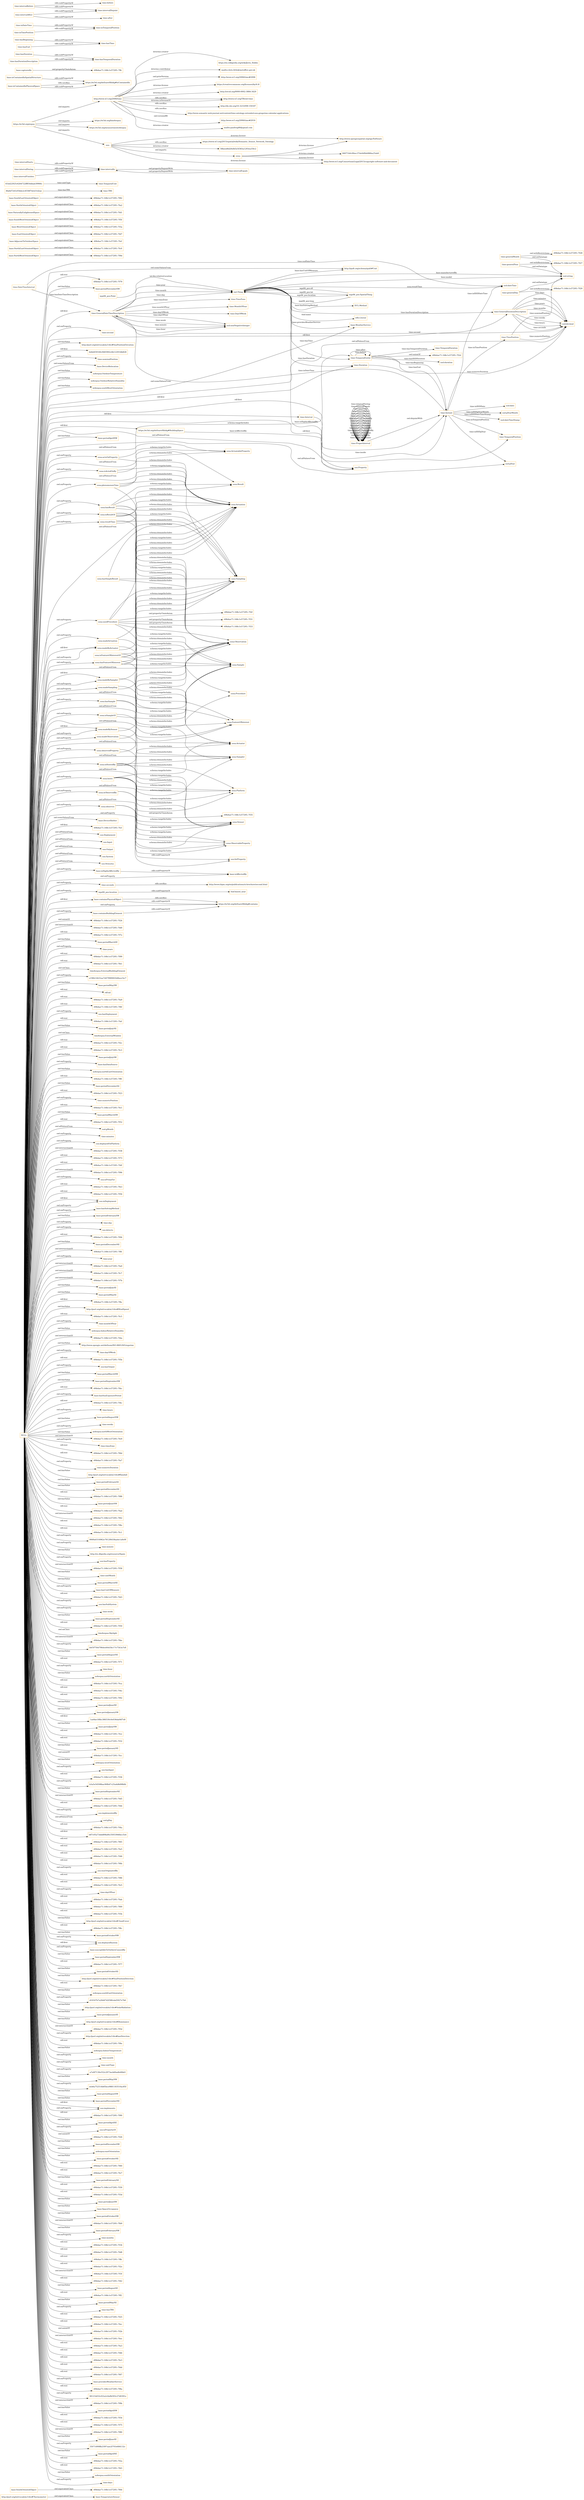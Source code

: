 digraph ar2dtool_diagram { 
rankdir=LR;
size="1501"
node [shape = rectangle, color="orange"]; "base:TemperatureSensor" "-69b4ae71:168c1e57295:-7f64" "base:DeviceRelocation" "m4eepsa:OutdoorTemperature" "base:NorthWestOrientedObject" "base:SouthOrientedObject" "base:NorthEastOrientedObject" "m4eepsa:OutdoorRelativeHumidity" "base:WeatherService" "base:AdjacentToOutdoorSpace" "base:EastOrientedObject" "-69b4ae71:168c1e57295:-7fc0" "-69b4ae71:168c1e57295:-7fd7" "-69b4ae71:168c1e57295:-7f3a" "base:WestOrientedObject" "-69b4ae71:168c1e57295:-7f5f" "-69b4ae71:168c1e57295:-7fd1" "wgs84_pos:SpatialThing" "-69b4ae71:168c1e57295:-7f9d" "DUL:Method" "base:NorthOrientedObject" "base:DeviceShelter" "-69b4ae71:168c1e57295:-7fcf" "base:NaturallyEnlightenedSpace" "-69b4ae71:168c1e57295:-7f82" "base:SouthWestOrientedObject" "base:SouthEastOrientedObject" "wgs84_pos:Point" "-69b4ae71:168c1e57295:-7fa2" "-69b4ae71:168c1e57295:-7fef" "ssn:Deployment" "ssn:Input" "sosa:Actuation" "ssn:Output" "sosa:Observation" "ssn:Property" "ssn:System" "sosa:Sampling" "ssn:Stimulus" "time:TimeZone" "time:GeneralDateTimeDescription" "time:DateTimeInterval" "time:TRS" "time:TemporalDuration" "time:Duration" "time:GeneralDurationDescription" "time:ProperInterval" "time:TimePosition" "time:TemporalPosition" "time:Interval" "time:TemporalEntity" "time:MonthOfYear" "8fa6d7243cf54de2c4558f7dcb31d2ae" "61bd22925c6264722ff854dbab39966c" "time:TemporalUnit" "time:Instant" "time:DayOfWeek" "sosa:ObservableProperty" "sosa:FeatureOfInterest" "sosa:Platform" "sosa:ActuatableProperty" "sosa:Actuator" "sosa:Sample" "sosa:Sensor" "sosa:Procedure" "sosa:Result" "sosa:Sampler" ; /*classes style*/
	"sosa:observedProperty" -> "sosa:ObservableProperty" [ label = "schema:rangeIncludes" ];
	"sosa:observedProperty" -> "sosa:Observation" [ label = "schema:domainIncludes" ];
	"time:intervalIn" -> "time:intervalEquals" [ label = "owl:propertyDisjointWith" ];
	"sosa:madeBySensor" -> "sosa:Sensor" [ label = "schema:rangeIncludes" ];
	"sosa:madeBySensor" -> "sosa:Observation" [ label = "schema:domainIncludes" ];
	"http://www.w3.org/2006/time" -> "http://orcid.org/0000-0002-3884-3420" [ label = "dcterms:creator" ];
	"http://www.w3.org/2006/time" -> "http://www.w3.org/TR/owl-time" [ label = "rdfs:seeAlso" ];
	"http://www.w3.org/2006/time" -> "http://dx.doi.org/10.3233/SW-150187" [ label = "rdfs:seeAlso" ];
	"http://www.w3.org/2006/time" -> "http://www.semantic-web-journal.net/content/time-ontology-extended-non-gregorian-calendar-applications" [ label = "rdfs:seeAlso" ];
	"http://www.w3.org/2006/time" -> "http://www.w3.org/TR/owl-time" [ label = "dcterms:isVersionOf" ];
	"http://www.w3.org/2006/time" -> "http://www.w3.org/2006/time#2016" [ label = "owl:versionIRI" ];
	"http://www.w3.org/2006/time" -> "mailto:panfeng66@gmail.com" [ label = "dcterms:creator" ];
	"http://www.w3.org/2006/time" -> "https://en.wikipedia.org/wiki/Jerry_Hobbs" [ label = "dcterms:creator" ];
	"http://www.w3.org/2006/time" -> "mailto:chris.little@metoffice.gov.uk" [ label = "dcterms:contributor" ];
	"http://www.w3.org/2006/time" -> "http://www.w3.org/2006/time#2006" [ label = "owl:priorVersion" ];
	"http://www.w3.org/2006/time" -> "https://creativecommons.org/licenses/by/4.0/" [ label = "dcterms:license" ];
	"sosa:hosts" -> "-69b4ae71:168c1e57295:-7f35" [ label = "owl:propertyChainAxiom" ];
	"sosa:hosts" -> "sosa:Platform" [ label = "schema:rangeIncludes" ];
	"sosa:hosts" -> "sosa:Actuator" [ label = "schema:rangeIncludes" ];
	"sosa:hosts" -> "sosa:Sampler" [ label = "schema:rangeIncludes" ];
	"sosa:hosts" -> "sosa:Sensor" [ label = "schema:rangeIncludes" ];
	"sosa:hosts" -> "sosa:Platform" [ label = "schema:domainIncludes" ];
	"time:generalMonth" -> "-69b4ae71:168c1e57295:-7f28" [ label = "owl:withRestrictions" ];
	"time:generalMonth" -> "xsd:string" [ label = "owl:onDatatype" ];
	"sosa:madeByActuator" -> "sosa:Actuator" [ label = "schema:rangeIncludes" ];
	"sosa:madeByActuator" -> "sosa:Actuation" [ label = "schema:domainIncludes" ];
	"time:intervalStarts" -> "time:intervalIn" [ label = "rdfs:subPropertyOf" ];
	"sosa:isObservedBy" -> "sosa:Sensor" [ label = "schema:rangeIncludes" ];
	"sosa:isObservedBy" -> "sosa:ObservableProperty" [ label = "schema:domainIncludes" ];
	"base:NaturallyEnlightenedSpace" -> "-69b4ae71:168c1e57295:-7fd1" [ label = "owl:equivalentClass" ];
	"base:isContainedInSpatialStructure" -> "https://w3id.org/def/saref4bldg#isContainedIn" [ label = "rdfs:subPropertyOf" ];
	"base:isHighlyAffectedBy" -> "base:isAffectedBy" [ label = "rdfs:subPropertyOf" ];
	"base:capturedIn" -> "-69b4ae71:168c1e57295:-7ffc" [ label = "owl:propertyChainAxiom" ];
	"time:hasDuration" -> "time:hasTemporalDuration" [ label = "rdfs:subPropertyOf" ];
	"base:NorthEastOrientedObject" -> "-69b4ae71:168c1e57295:-7fc0" [ label = "owl:equivalentClass" ];
	"time:ProperInterval" -> "time:Instant" [ label = "owl:disjointWith" ];
	"sosa:madeActuation" -> "sosa:Actuation" [ label = "schema:rangeIncludes" ];
	"sosa:madeActuation" -> "sosa:Actuator" [ label = "schema:domainIncludes" ];
	"sosa:phenomenonTime" -> "time:TemporalEntity" [ label = "schema:rangeIncludes" ];
	"sosa:phenomenonTime" -> "sosa:Sampling" [ label = "schema:domainIncludes" ];
	"sosa:phenomenonTime" -> "sosa:Observation" [ label = "schema:domainIncludes" ];
	"sosa:phenomenonTime" -> "sosa:Actuation" [ label = "schema:domainIncludes" ];
	"time:hasBeginning" -> "time:hasTime" [ label = "rdfs:subPropertyOf" ];
	"base:SouthOrientedObject" -> "-69b4ae71:168c1e57295:-7f64" [ label = "owl:equivalentClass" ];
	"time:intervalEquals" -> "time:intervalIn" [ label = "owl:propertyDisjointWith" ];
	"time:seconds" -> "http://www.bipm.org/en/publications/si-brochure/second.html" [ label = "rdfs:seeAlso" ];
	"sosa:hasResult" -> "sosa:Sampling" [ label = "schema:domainIncludes" ];
	"sosa:hasResult" -> "sosa:Actuation" [ label = "schema:domainIncludes" ];
	"sosa:hasResult" -> "sosa:Observation" [ label = "schema:domainIncludes" ];
	"sosa:hasResult" -> "sosa:Result" [ label = "schema:rangeIncludes" ];
	"sosa:hasResult" -> "sosa:Sample" [ label = "schema:rangeIncludes" ];
	"base:NorthOrientedObject" -> "-69b4ae71:168c1e57295:-7fa2" [ label = "owl:equivalentClass" ];
	"sosa:isActedOnBy" -> "sosa:Actuation" [ label = "schema:rangeIncludes" ];
	"sosa:isActedOnBy" -> "sosa:ActuatableProperty" [ label = "schema:domainIncludes" ];
	"wgs84_pos:location" -> "foaf:based_near" [ label = "rdfs:subPropertyOf" ];
	"base:EastOrientedObject" -> "-69b4ae71:168c1e57295:-7fd7" [ label = "owl:equivalentClass" ];
	"time:intervalDuring" -> "time:intervalIn" [ label = "rdfs:subPropertyOf" ];
	"sosa:madeSampling" -> "sosa:Sampling" [ label = "schema:rangeIncludes" ];
	"sosa:madeSampling" -> "sosa:Sampler" [ label = "schema:domainIncludes" ];
	"base:containsPhysicalObject" -> "https://w3id.org/def/saref4bldg#contains" [ label = "rdfs:seeAlso" ];
	"base:containsPhysicalObject" -> "https://w3id.org/def/saref4bldg#contains" [ label = "rdfs:subPropertyOf" ];
	"sosa:hasFeatureOfInterest" -> "sosa:Observation" [ label = "schema:domainIncludes" ];
	"sosa:hasFeatureOfInterest" -> "sosa:FeatureOfInterest" [ label = "schema:rangeIncludes" ];
	"sosa:hasFeatureOfInterest" -> "sosa:Sampling" [ label = "schema:domainIncludes" ];
	"sosa:hasFeatureOfInterest" -> "sosa:Actuation" [ label = "schema:domainIncludes" ];
	"sosa:hasFeatureOfInterest" -> "sosa:Sample" [ label = "schema:rangeIncludes" ];
	"base:AdjacentToOutdoorSpace" -> "-69b4ae71:168c1e57295:-7fef" [ label = "owl:equivalentClass" ];
	"base:NorthWestOrientedObject" -> "-69b4ae71:168c1e57295:-7f9d" [ label = "owl:equivalentClass" ];
	"sosa:isResultOf" -> "sosa:Sample" [ label = "schema:domainIncludes" ];
	"sosa:isResultOf" -> "sosa:Actuation" [ label = "schema:rangeIncludes" ];
	"sosa:isResultOf" -> "sosa:Observation" [ label = "schema:rangeIncludes" ];
	"sosa:isResultOf" -> "sosa:Sampling" [ label = "schema:rangeIncludes" ];
	"sosa:isResultOf" -> "sosa:Result" [ label = "schema:domainIncludes" ];
	"sosa:isSampleOf" -> "sosa:FeatureOfInterest" [ label = "schema:rangeIncludes" ];
	"sosa:isSampleOf" -> "sosa:Sample" [ label = "schema:domainIncludes" ];
	"sosa:hasSimpleResult" -> "sosa:Sampling" [ label = "schema:domainIncludes" ];
	"sosa:hasSimpleResult" -> "sosa:Observation" [ label = "schema:domainIncludes" ];
	"sosa:hasSimpleResult" -> "sosa:Actuation" [ label = "schema:domainIncludes" ];
	"sosa:madeObservation" -> "sosa:Observation" [ label = "schema:rangeIncludes" ];
	"sosa:madeObservation" -> "sosa:Sensor" [ label = "schema:domainIncludes" ];
	"time:inDateTime" -> "time:inTemporalPosition" [ label = "rdfs:subPropertyOf" ];
	"sosa:resultTime" -> "sosa:Sampling" [ label = "schema:domainIncludes" ];
	"sosa:resultTime" -> "sosa:Observation" [ label = "schema:domainIncludes" ];
	"sosa:resultTime" -> "sosa:Actuation" [ label = "schema:domainIncludes" ];
	"time:intervalFinishes" -> "time:intervalIn" [ label = "rdfs:subPropertyOf" ];
	"sosa:isHostedBy" -> "sosa:Platform" [ label = "schema:rangeIncludes" ];
	"sosa:isHostedBy" -> "sosa:Platform" [ label = "schema:domainIncludes" ];
	"sosa:isHostedBy" -> "sosa:Sampler" [ label = "schema:domainIncludes" ];
	"sosa:isHostedBy" -> "sosa:Sensor" [ label = "schema:domainIncludes" ];
	"sosa:isHostedBy" -> "sosa:Actuator" [ label = "schema:domainIncludes" ];
	"NULL" -> "time:TemporalPosition" [ label = "rdf:first" ];
	"NULL" -> "-69b4ae71:168c1e57295:-7f24" [ label = "owl:unionOf" ];
	"NULL" -> "-69b4ae71:168c1e57295:-7fd0" [ label = "owl:intersectionOf" ];
	"NULL" -> "-69b4ae71:168c1e57295:-7f7e" [ label = "rdf:rest" ];
	"NULL" -> "base:periodMarchSE" [ label = "owl:hasValue" ];
	"NULL" -> "time:years" [ label = "owl:onProperty" ];
	"NULL" -> "-69b4ae71:168c1e57295:-7f99" [ label = "rdf:rest" ];
	"NULL" -> "-69b4ae71:168c1e57295:-7fb1" [ label = "rdf:rest" ];
	"NULL" -> "bim4eepsa:ExternalBuildingElement" [ label = "owl:onClass" ];
	"NULL" -> "time:GeneralDurationDescription" [ label = "rdf:first" ];
	"NULL" -> "a196b14b52aa7d47f989002b8bea1bc7" [ label = "owl:onProperty" ];
	"NULL" -> "base:WeatherService" [ label = "owl:someValuesFrom" ];
	"NULL" -> "base:periodMaySW" [ label = "owl:hasValue" ];
	"NULL" -> "https://w3id.org/def/saref4bldg#contains" [ label = "owl:onProperty" ];
	"NULL" -> "rdf:nil" [ label = "rdf:rest" ];
	"NULL" -> "-69b4ae71:168c1e57295:-7fa9" [ label = "rdf:rest" ];
	"NULL" -> "https://w3id.org/def/saref4bldg#BuildingSpace" [ label = "rdf:first" ];
	"NULL" -> "-69b4ae71:168c1e57295:-7f6f" [ label = "rdf:rest" ];
	"NULL" -> "ssn:hasDeployment" [ label = "owl:onProperty" ];
	"NULL" -> "-69b4ae71:168c1e57295:-7faf" [ label = "rdf:rest" ];
	"NULL" -> "base:periodJulyNE" [ label = "owl:hasValue" ];
	"NULL" -> "bim4eepsa:ExternalWindow" [ label = "owl:onClass" ];
	"NULL" -> "-69b4ae71:168c1e57295:-7f2c" [ label = "rdf:rest" ];
	"NULL" -> "-69b4ae71:168c1e57295:-7fc3" [ label = "rdf:rest" ];
	"NULL" -> "base:periodJulySW" [ label = "owl:hasValue" ];
	"NULL" -> "base:hasDataSource" [ label = "owl:onProperty" ];
	"NULL" -> "m4eepsa:northEastOrientation" [ label = "owl:hasValue" ];
	"NULL" -> "-69b4ae71:168c1e57295:-7ff0" [ label = "rdf:rest" ];
	"NULL" -> "base:periodNovemberSE" [ label = "owl:hasValue" ];
	"NULL" -> "-69b4ae71:168c1e57295:-7f23" [ label = "rdf:rest" ];
	"NULL" -> "ssn:System" [ label = "owl:allValuesFrom" ];
	"NULL" -> "ssn:Deployment" [ label = "owl:allValuesFrom" ];
	"NULL" -> "time:numericPosition" [ label = "owl:onProperty" ];
	"NULL" -> "sosa:hasSample" [ label = "owl:onProperty" ];
	"NULL" -> "sosa:observes" [ label = "owl:onProperty" ];
	"NULL" -> "-69b4ae71:168c1e57295:-7fe1" [ label = "rdf:rest" ];
	"NULL" -> "base:periodMarchSW" [ label = "owl:hasValue" ];
	"NULL" -> "-69b4ae71:168c1e57295:-7f52" [ label = "rdf:rest" ];
	"NULL" -> "sosa:madeSampling" [ label = "owl:onProperty" ];
	"NULL" -> "xsd:gMonth" [ label = "owl:allValuesFrom" ];
	"NULL" -> "xsd:decimal" [ label = "owl:allValuesFrom" ];
	"NULL" -> "time:minutes" [ label = "owl:onProperty" ];
	"NULL" -> "ssn:deployedOnPlatform" [ label = "owl:onProperty" ];
	"NULL" -> "-69b4ae71:168c1e57295:-7f38" [ label = "owl:intersectionOf" ];
	"NULL" -> "-69b4ae71:168c1e57295:-7f73" [ label = "rdf:rest" ];
	"NULL" -> "-69b4ae71:168c1e57295:-7fdf" [ label = "rdf:rest" ];
	"NULL" -> "-69b4ae71:168c1e57295:-7f96" [ label = "owl:intersectionOf" ];
	"NULL" -> "ssn:isProxyFor" [ label = "owl:onProperty" ];
	"NULL" -> "-69b4ae71:168c1e57295:-7fb3" [ label = "rdf:rest" ];
	"NULL" -> "-69b4ae71:168c1e57295:-7f56" [ label = "rdf:rest" ];
	"NULL" -> "ssn:inDeployment" [ label = "rdf:first" ];
	"NULL" -> "base:hasSolvingMethod" [ label = "owl:onProperty" ];
	"NULL" -> "base:periodFebruarySW" [ label = "owl:hasValue" ];
	"NULL" -> "time:day" [ label = "owl:onProperty" ];
	"NULL" -> "ssn:detects" [ label = "owl:onProperty" ];
	"NULL" -> "sosa:Observation" [ label = "owl:allValuesFrom" ];
	"NULL" -> "-69b4ae71:168c1e57295:-7f94" [ label = "rdf:rest" ];
	"NULL" -> "sosa:Sampling" [ label = "owl:allValuesFrom" ];
	"NULL" -> "base:periodDecemberNE" [ label = "owl:hasValue" ];
	"NULL" -> "-69b4ae71:168c1e57295:-7ff4" [ label = "owl:intersectionOf" ];
	"NULL" -> "time:year" [ label = "owl:onProperty" ];
	"NULL" -> "sosa:hasFeatureOfInterest" [ label = "owl:onProperty" ];
	"NULL" -> "m4eepsa:OutdoorTemperature" [ label = "owl:hasValue" ];
	"NULL" -> "-69b4ae71:168c1e57295:-7fa0" [ label = "owl:intersectionOf" ];
	"NULL" -> "-69b4ae71:168c1e57295:-7fc7" [ label = "owl:intersectionOf" ];
	"NULL" -> "-69b4ae71:168c1e57295:-7f7b" [ label = "owl:intersectionOf" ];
	"NULL" -> "base:periodJulySE" [ label = "owl:hasValue" ];
	"NULL" -> "base:periodMaySE" [ label = "owl:hasValue" ];
	"NULL" -> "-69b4ae71:168c1e57295:-7ffa" [ label = "rdf:first" ];
	"NULL" -> "http://purl.org/iot/vocab/m3-lite#WindSpeed" [ label = "owl:hasValue" ];
	"NULL" -> "-69b4ae71:168c1e57295:-7fc5" [ label = "rdf:rest" ];
	"NULL" -> "time:monthOfYear" [ label = "owl:onProperty" ];
	"NULL" -> "m4eepsa:IndoorRelativeHumidity" [ label = "owl:hasValue" ];
	"NULL" -> "-69b4ae71:168c1e57295:-7fda" [ label = "owl:intersectionOf" ];
	"NULL" -> "http://www.opengis.net/def/uom/ISO-8601/0/Gregorian" [ label = "owl:hasValue" ];
	"NULL" -> "time:dayOfWeek" [ label = "owl:onProperty" ];
	"NULL" -> "-69b4ae71:168c1e57295:-7f5b" [ label = "rdf:rest" ];
	"NULL" -> "time:Instant" [ label = "rdf:first" ];
	"NULL" -> "time:Interval" [ label = "rdf:first" ];
	"NULL" -> "sosa:ObservableProperty" [ label = "owl:allValuesFrom" ];
	"NULL" -> "ssn:hasOutput" [ label = "owl:onProperty" ];
	"NULL" -> "sosa:hasResult" [ label = "owl:onProperty" ];
	"NULL" -> "base:periodMarchNW" [ label = "owl:hasValue" ];
	"NULL" -> "base:periodSeptemberSW" [ label = "owl:hasValue" ];
	"NULL" -> "-69b4ae71:168c1e57295:-7fbc" [ label = "rdf:rest" ];
	"NULL" -> "base:hasSunExposurePeriod" [ label = "owl:onProperty" ];
	"NULL" -> "-69b4ae71:168c1e57295:-7f4c" [ label = "rdf:rest" ];
	"NULL" -> "time:hours" [ label = "owl:onProperty" ];
	"NULL" -> "base:periodAugustNW" [ label = "owl:hasValue" ];
	"NULL" -> "time:weeks" [ label = "owl:onProperty" ];
	"NULL" -> "m4eepsa:northWestOrientation" [ label = "owl:hasValue" ];
	"NULL" -> "-69b4ae71:168c1e57295:-7fe9" [ label = "owl:intersectionOf" ];
	"NULL" -> "time:timeZone" [ label = "owl:onProperty" ];
	"NULL" -> "sosa:hosts" [ label = "owl:onProperty" ];
	"NULL" -> "-69b4ae71:168c1e57295:-7f6d" [ label = "rdf:rest" ];
	"NULL" -> "-69b4ae71:168c1e57295:-7fa7" [ label = "rdf:rest" ];
	"NULL" -> "time:numericDuration" [ label = "owl:onProperty" ];
	"NULL" -> "http://purl.org/iot/vocab/m3-lite#Rainfall" [ label = "owl:hasValue" ];
	"NULL" -> "base:periodFebruarySE" [ label = "owl:hasValue" ];
	"NULL" -> "sosa:madeActuation" [ label = "owl:onProperty" ];
	"NULL" -> "base:periodDecemberSE" [ label = "owl:hasValue" ];
	"NULL" -> "-69b4ae71:168c1e57295:-7f88" [ label = "rdf:rest" ];
	"NULL" -> "base:periodJuneNW" [ label = "owl:hasValue" ];
	"NULL" -> "-69b4ae71:168c1e57295:-7fad" [ label = "rdf:rest" ];
	"NULL" -> "-69b4ae71:168c1e57295:-7f62" [ label = "owl:intersectionOf" ];
	"NULL" -> "-69b4ae71:168c1e57295:-7f8e" [ label = "rdf:rest" ];
	"NULL" -> "sosa:Sample" [ label = "owl:allValuesFrom" ];
	"NULL" -> "-69b4ae71:168c1e57295:-7fc1" [ label = "rdf:rest" ];
	"NULL" -> "9069a0316962e7812f6438aa4e1a0e9f" [ label = "owl:onProperty" ];
	"NULL" -> "time:minute" [ label = "owl:onProperty" ];
	"NULL" -> "http://es.dbpedia.org/resource/Spain" [ label = "owl:hasValue" ];
	"NULL" -> "ssn:hasProperty" [ label = "owl:onProperty" ];
	"NULL" -> "-69b4ae71:168c1e57295:-7f58" [ label = "owl:intersectionOf" ];
	"NULL" -> "sosa:isActedOnBy" [ label = "owl:onProperty" ];
	"NULL" -> "time:unitMonth" [ label = "owl:hasValue" ];
	"NULL" -> "sosa:usedProcedure" [ label = "owl:onProperty" ];
	"NULL" -> "base:periodMarchNE" [ label = "owl:hasValue" ];
	"NULL" -> "base:hasUnitOfMeasure" [ label = "owl:onProperty" ];
	"NULL" -> "-69b4ae71:168c1e57295:-7fd3" [ label = "rdf:rest" ];
	"NULL" -> "ssn:hasSubSystem" [ label = "owl:onProperty" ];
	"NULL" -> "sosa:FeatureOfInterest" [ label = "owl:allValuesFrom" ];
	"NULL" -> "time:week" [ label = "owl:onProperty" ];
	"NULL" -> "base:containsPhysicalObject" [ label = "rdf:first" ];
	"NULL" -> "base:periodSeptemberSE" [ label = "owl:hasValue" ];
	"NULL" -> "-69b4ae71:168c1e57295:-7f50" [ label = "rdf:rest" ];
	"NULL" -> "bim4eepsa:Skylight" [ label = "owl:onClass" ];
	"NULL" -> "-69b4ae71:168c1e57295:-7fbe" [ label = "owl:intersectionOf" ];
	"NULL" -> "ssn:Stimulus" [ label = "owl:allValuesFrom" ];
	"NULL" -> "bbf3f756d786ded44d3bc17e73b3a7e8" [ label = "owl:onProperty" ];
	"NULL" -> "base:periodAugustNE" [ label = "owl:hasValue" ];
	"NULL" -> "-69b4ae71:168c1e57295:-7f71" [ label = "rdf:rest" ];
	"NULL" -> "time:hour" [ label = "owl:onProperty" ];
	"NULL" -> "m4eepsa:northOrientation" [ label = "owl:hasValue" ];
	"NULL" -> "-69b4ae71:168c1e57295:-7fca" [ label = "rdf:rest" ];
	"NULL" -> "base:DeviceRelocation" [ label = "owl:someValuesFrom" ];
	"NULL" -> "-69b4ae71:168c1e57295:-7f4e" [ label = "rdf:rest" ];
	"NULL" -> "-69b4ae71:168c1e57295:-7f92" [ label = "rdf:rest" ];
	"NULL" -> "base:periodJuneNE" [ label = "owl:hasValue" ];
	"NULL" -> "base:periodJanuarySW" [ label = "owl:hasValue" ];
	"NULL" -> "1ae8ae18fbc3f6f330c0e036da04f7e8" [ label = "rdf:first" ];
	"NULL" -> "ssn:Output" [ label = "owl:allValuesFrom" ];
	"NULL" -> "base:periodJulyNW" [ label = "owl:hasValue" ];
	"NULL" -> "base:DeviceShelter" [ label = "owl:someValuesFrom" ];
	"NULL" -> "-69b4ae71:168c1e57295:-7fce" [ label = "rdf:rest" ];
	"NULL" -> "sosa:Actuation" [ label = "owl:allValuesFrom" ];
	"NULL" -> "http://qudt.org/schema/qudt#Unit" [ label = "owl:someValuesFrom" ];
	"NULL" -> "-69b4ae71:168c1e57295:-7f32" [ label = "rdf:rest" ];
	"NULL" -> "base:periodJanuaryNE" [ label = "owl:hasValue" ];
	"NULL" -> "base:isAffectedBy" [ label = "owl:onProperty" ];
	"NULL" -> "-69b4ae71:168c1e57295:-7fcc" [ label = "owl:unionOf" ];
	"NULL" -> "base:containsBuildingElement" [ label = "owl:onProperty" ];
	"NULL" -> "m4eepsa:westOrientation" [ label = "owl:hasValue" ];
	"NULL" -> "ssn:hasInput" [ label = "owl:onProperty" ];
	"NULL" -> "-69b4ae71:168c1e57295:-7f36" [ label = "rdf:rest" ];
	"NULL" -> "b3a5e54508bac90fb47c25a4d8d98bfb" [ label = "owl:onProperty" ];
	"NULL" -> "base:periodSeptemberNE" [ label = "owl:hasValue" ];
	"NULL" -> "sosa:madeBySampler" [ label = "owl:onProperty" ];
	"NULL" -> "time:Duration" [ label = "rdf:first" ];
	"NULL" -> "-69b4ae71:168c1e57295:-7fd5" [ label = "owl:intersectionOf" ];
	"NULL" -> "ssn:forProperty" [ label = "owl:onProperty" ];
	"NULL" -> "-69b4ae71:168c1e57295:-7f44" [ label = "rdf:rest" ];
	"NULL" -> "ssn:implementedBy" [ label = "owl:onProperty" ];
	"NULL" -> "xsd:gDay" [ label = "owl:allValuesFrom" ];
	"NULL" -> "-69b4ae71:168c1e57295:-7f4a" [ label = "rdf:rest" ];
	"NULL" -> "b87c05a73ddd89bd9e35053946bcc5e4" [ label = "rdf:first" ];
	"NULL" -> "-69b4ae71:168c1e57295:-7f65" [ label = "rdf:rest" ];
	"NULL" -> "sosa:madeBySensor" [ label = "rdf:first" ];
	"NULL" -> "-69b4ae71:168c1e57295:-7fa5" [ label = "rdf:rest" ];
	"NULL" -> "-69b4ae71:168c1e57295:-7f48" [ label = "rdf:rest" ];
	"NULL" -> "-69b4ae71:168c1e57295:-7f6b" [ label = "rdf:rest" ];
	"NULL" -> "ssn:wasOriginatedBy" [ label = "owl:onProperty" ];
	"NULL" -> "-69b4ae71:168c1e57295:-7f86" [ label = "rdf:rest" ];
	"NULL" -> "-69b4ae71:168c1e57295:-7fe5" [ label = "rdf:rest" ];
	"NULL" -> "time:dayOfYear" [ label = "owl:onProperty" ];
	"NULL" -> "sosa:Actuator" [ label = "owl:allValuesFrom" ];
	"NULL" -> "-69b4ae71:168c1e57295:-7fab" [ label = "rdf:rest" ];
	"NULL" -> "-69b4ae71:168c1e57295:-7f69" [ label = "rdf:rest" ];
	"NULL" -> "ssn:Input" [ label = "owl:allValuesFrom" ];
	"NULL" -> "-69b4ae71:168c1e57295:-7f3b" [ label = "rdf:rest" ];
	"NULL" -> "http://purl.org/iot/vocab/m3-lite#CloudCover" [ label = "owl:hasValue" ];
	"NULL" -> "-69b4ae71:168c1e57295:-7f8c" [ label = "rdf:rest" ];
	"NULL" -> "base:periodOctoberNW" [ label = "owl:hasValue" ];
	"NULL" -> "ssn:deployedSystem" [ label = "owl:onProperty" ];
	"NULL" -> "base:susceptibleToOutliersCausedBy" [ label = "owl:onProperty" ];
	"NULL" -> "base:periodSeptemberNW" [ label = "owl:hasValue" ];
	"NULL" -> "-69b4ae71:168c1e57295:-7f77" [ label = "rdf:rest" ];
	"NULL" -> "sosa:madeByActuator" [ label = "rdf:first" ];
	"NULL" -> "base:periodOctoberSE" [ label = "owl:hasValue" ];
	"NULL" -> "http://purl.org/iot/vocab/m3-lite#SunPositionDirection" [ label = "owl:hasValue" ];
	"NULL" -> "-69b4ae71:168c1e57295:-7fb7" [ label = "rdf:rest" ];
	"NULL" -> "m4eepsa:OutdoorRelativeHumidity" [ label = "owl:hasValue" ];
	"NULL" -> "m4eepsa:southEastOrientation" [ label = "owl:hasValue" ];
	"NULL" -> "sosa:Procedure" [ label = "owl:allValuesFrom" ];
	"NULL" -> "d10167b7a20d47d2f38fcdaf2927e7b6" [ label = "owl:onProperty" ];
	"NULL" -> "http://purl.org/iot/vocab/m3-lite#SolarRadiation" [ label = "owl:hasValue" ];
	"NULL" -> "base:periodJanuarySE" [ label = "owl:hasValue" ];
	"NULL" -> "http://purl.org/iot/vocab/m3-lite#Illuminance" [ label = "owl:hasValue" ];
	"NULL" -> "-69b4ae71:168c1e57295:-7f5d" [ label = "owl:intersectionOf" ];
	"NULL" -> "http://purl.org/iot/vocab/m3-lite#hasDirection" [ label = "owl:onProperty" ];
	"NULL" -> "-69b4ae71:168c1e57295:-7f9e" [ label = "rdf:rest" ];
	"NULL" -> "m4eepsa:IndoorTemperature" [ label = "owl:hasValue" ];
	"NULL" -> "sosa:resultTime" [ label = "owl:onProperty" ];
	"NULL" -> "time:month" [ label = "owl:onProperty" ];
	"NULL" -> "sosa:Result" [ label = "owl:allValuesFrom" ];
	"NULL" -> "time:unitType" [ label = "owl:onProperty" ];
	"NULL" -> "a7e0f7130e552c2973acb60adfe6fbb5" [ label = "owl:onProperty" ];
	"NULL" -> "base:periodMayNW" [ label = "owl:hasValue" ];
	"NULL" -> "dcb6a752514b85bce9881183510ac85f" [ label = "owl:onProperty" ];
	"NULL" -> "base:periodAugustSW" [ label = "owl:hasValue" ];
	"NULL" -> "base:periodNovemberNE" [ label = "owl:hasValue" ];
	"NULL" -> "ssn:implements" [ label = "rdf:first" ];
	"NULL" -> "sosa:observedProperty" [ label = "owl:onProperty" ];
	"NULL" -> "xsd:gYear" [ label = "owl:allValuesFrom" ];
	"NULL" -> "-69b4ae71:168c1e57295:-7f90" [ label = "rdf:rest" ];
	"NULL" -> "base:periodAprilSE" [ label = "owl:hasValue" ];
	"NULL" -> "ssn:isPropertyOf" [ label = "owl:onProperty" ];
	"NULL" -> "sosa:madeBySensor" [ label = "owl:onProperty" ];
	"NULL" -> "-69b4ae71:168c1e57295:-7f26" [ label = "owl:unionOf" ];
	"NULL" -> "base:periodDecemberSW" [ label = "owl:hasValue" ];
	"NULL" -> "m4eepsa:eastOrientation" [ label = "owl:hasValue" ];
	"NULL" -> "base:periodOctoberNE" [ label = "owl:hasValue" ];
	"NULL" -> "-69b4ae71:168c1e57295:-7f60" [ label = "rdf:rest" ];
	"NULL" -> "-69b4ae71:168c1e57295:-7fe7" [ label = "rdf:rest" ];
	"NULL" -> "base:periodFebruaryNE" [ label = "owl:hasValue" ];
	"NULL" -> "-69b4ae71:168c1e57295:-7f30" [ label = "rdf:rest" ];
	"NULL" -> "-69b4ae71:168c1e57295:-7f3d" [ label = "rdf:rest" ];
	"NULL" -> "base:periodJuneSW" [ label = "owl:hasValue" ];
	"NULL" -> "base:SpaceOccupancy" [ label = "owl:hasValue" ];
	"NULL" -> "base:periodOctoberSW" [ label = "owl:hasValue" ];
	"NULL" -> "-69b4ae71:168c1e57295:-7fb9" [ label = "owl:intersectionOf" ];
	"NULL" -> "base:periodFebruaryNW" [ label = "owl:hasValue" ];
	"NULL" -> "time:months" [ label = "owl:onProperty" ];
	"NULL" -> "time:seconds" [ label = "owl:onProperty" ];
	"NULL" -> "sosa:isSampleOf" [ label = "owl:onProperty" ];
	"NULL" -> "sosa:isResultOf" [ label = "owl:onProperty" ];
	"NULL" -> "-69b4ae71:168c1e57295:-7f34" [ label = "rdf:rest" ];
	"NULL" -> "-69b4ae71:168c1e57295:-7fd8" [ label = "rdf:rest" ];
	"NULL" -> "-69b4ae71:168c1e57295:-7ffb" [ label = "rdf:rest" ];
	"NULL" -> "-69b4ae71:168c1e57295:-7f2e" [ label = "rdf:rest" ];
	"NULL" -> "-69b4ae71:168c1e57295:-7f3f" [ label = "owl:intersectionOf" ];
	"NULL" -> "sosa:Platform" [ label = "owl:allValuesFrom" ];
	"NULL" -> "ssn:deployedSystem" [ label = "rdf:first" ];
	"NULL" -> "-69b4ae71:168c1e57295:-7fcf" [ label = "rdf:first" ];
	"NULL" -> "-69b4ae71:168c1e57295:-7f42" [ label = "rdf:rest" ];
	"NULL" -> "sosa:Sampler" [ label = "owl:allValuesFrom" ];
	"NULL" -> "base:periodAugustSE" [ label = "owl:hasValue" ];
	"NULL" -> "-69b4ae71:168c1e57295:-7ff2" [ label = "rdf:rest" ];
	"NULL" -> "wgs84_pos:location" [ label = "owl:onProperty" ];
	"NULL" -> "base:periodMayNE" [ label = "owl:hasValue" ];
	"NULL" -> "time:hasTRS" [ label = "owl:onProperty" ];
	"NULL" -> "-69b4ae71:168c1e57295:-7f25" [ label = "rdf:rest" ];
	"NULL" -> "-69b4ae71:168c1e57295:-7fec" [ label = "rdf:rest" ];
	"NULL" -> "base:isHighlyAffectedBy" [ label = "owl:onProperty" ];
	"NULL" -> "-69b4ae71:168c1e57295:-7f2b" [ label = "owl:unionOf" ];
	"NULL" -> "sosa:madeBySampler" [ label = "rdf:first" ];
	"NULL" -> "sosa:isObservedBy" [ label = "owl:onProperty" ];
	"NULL" -> "-69b4ae71:168c1e57295:-7fee" [ label = "owl:intersectionOf" ];
	"NULL" -> "-69b4ae71:168c1e57295:-7fa3" [ label = "rdf:rest" ];
	"NULL" -> "-69b4ae71:168c1e57295:-7f46" [ label = "rdf:rest" ];
	"NULL" -> "time:GeneralDateTimeDescription" [ label = "rdf:first" ];
	"NULL" -> "-69b4ae71:168c1e57295:-7fe3" [ label = "rdf:rest" ];
	"NULL" -> "-69b4ae71:168c1e57295:-7fdd" [ label = "rdf:rest" ];
	"NULL" -> "-69b4ae71:168c1e57295:-7f67" [ label = "rdf:rest" ];
	"NULL" -> "base:providesWeatherService" [ label = "owl:onProperty" ];
	"NULL" -> "-69b4ae71:168c1e57295:-7f8a" [ label = "rdf:rest" ];
	"NULL" -> "38121b032cf22a2c0a9b593c27d0391e" [ label = "owl:onProperty" ];
	"NULL" -> "-69b4ae71:168c1e57295:-7f9b" [ label = "owl:intersectionOf" ];
	"NULL" -> "base:periodAprilSW" [ label = "owl:hasValue" ];
	"NULL" -> "-69b4ae71:168c1e57295:-7f54" [ label = "rdf:rest" ];
	"NULL" -> "sosa:phenomenonTime" [ label = "owl:onProperty" ];
	"NULL" -> "-69b4ae71:168c1e57295:-7f75" [ label = "rdf:rest" ];
	"NULL" -> "-69b4ae71:168c1e57295:-7f80" [ label = "owl:intersectionOf" ];
	"NULL" -> "base:periodJuneSE" [ label = "owl:hasValue" ];
	"NULL" -> "f5071490ffb25f97aae2f793e684132c" [ label = "owl:onProperty" ];
	"NULL" -> "base:periodAprilNE" [ label = "owl:hasValue" ];
	"NULL" -> "sosa:isHostedBy" [ label = "owl:onProperty" ];
	"NULL" -> "-69b4ae71:168c1e57295:-7f2a" [ label = "rdf:rest" ];
	"NULL" -> "-69b4ae71:168c1e57295:-7fb5" [ label = "rdf:rest" ];
	"NULL" -> "m4eepsa:southOrientation" [ label = "owl:hasValue" ];
	"NULL" -> "time:days" [ label = "owl:onProperty" ];
	"NULL" -> "sosa:Sensor" [ label = "owl:allValuesFrom" ];
	"NULL" -> "-69b4ae71:168c1e57295:-7f79" [ label = "rdf:rest" ];
	"NULL" -> "sosa:madeByActuator" [ label = "owl:onProperty" ];
	"NULL" -> "ssn:Property" [ label = "owl:allValuesFrom" ];
	"NULL" -> "ssn:inDeployment" [ label = "owl:onProperty" ];
	"NULL" -> "ssn:implements" [ label = "owl:onProperty" ];
	"NULL" -> "http://purl.org/iot/vocab/m3-lite#SunPositionElevation" [ label = "owl:hasValue" ];
	"NULL" -> "base:periodNovemberSW" [ label = "owl:hasValue" ];
	"NULL" -> "sosa:madeObservation" [ label = "owl:onProperty" ];
	"NULL" -> "4d4d459160c9465902c6b12291fdb828" [ label = "rdf:first" ];
	"NULL" -> "time:second" [ label = "owl:onProperty" ];
	"NULL" -> "time:nominalPosition" [ label = "owl:onProperty" ];
	"NULL" -> "sosa:actsOnProperty" [ label = "owl:onProperty" ];
	"NULL" -> "m4eepsa:southWestOrientation" [ label = "owl:hasValue" ];
	"NULL" -> "base:periodAprilNW" [ label = "owl:hasValue" ];
	"NULL" -> "sosa:ActuatableProperty" [ label = "owl:allValuesFrom" ];
	"time:intervalBefore" -> "time:intervalDisjoint" [ label = "rdfs:subPropertyOf" ];
	"time:intervalBefore" -> "time:before" [ label = "rdfs:subPropertyOf" ];
	"time:TemporalEntity" -> "-69b4ae71:168c1e57295:-7f2d" [ label = "owl:unionOf" ];
	"time:intervalAfter" -> "time:intervalDisjoint" [ label = "rdfs:subPropertyOf" ];
	"time:intervalAfter" -> "time:after" [ label = "rdfs:subPropertyOf" ];
	"base:WestOrientedObject" -> "-69b4ae71:168c1e57295:-7f3a" [ label = "owl:equivalentClass" ];
	"base:SouthEastOrientedObject" -> "-69b4ae71:168c1e57295:-7f82" [ label = "owl:equivalentClass" ];
	"time:hasEnd" -> "time:hasTime" [ label = "rdfs:subPropertyOf" ];
	"sosa:hasSample" -> "sosa:Sample" [ label = "schema:rangeIncludes" ];
	"sosa:hasSample" -> "sosa:FeatureOfInterest" [ label = "schema:domainIncludes" ];
	"sosa:observes" -> "ssn:forProperty" [ label = "rdfs:subPropertyOf" ];
	"sosa:observes" -> "sosa:ObservableProperty" [ label = "schema:rangeIncludes" ];
	"sosa:observes" -> "sosa:Sensor" [ label = "schema:domainIncludes" ];
	"http://purl.org/iot/vocab/m3-lite#Thermometer" -> "base:TemperatureSensor" [ label = "owl:equivalentClass" ];
	"sosa:usedProcedure" -> "-69b4ae71:168c1e57295:-7f2f" [ label = "owl:propertyChainAxiom" ];
	"sosa:usedProcedure" -> "-69b4ae71:168c1e57295:-7f31" [ label = "owl:propertyChainAxiom" ];
	"sosa:usedProcedure" -> "-69b4ae71:168c1e57295:-7f33" [ label = "owl:propertyChainAxiom" ];
	"sosa:usedProcedure" -> "sosa:Procedure" [ label = "schema:rangeIncludes" ];
	"sosa:usedProcedure" -> "sosa:Sampling" [ label = "schema:domainIncludes" ];
	"sosa:usedProcedure" -> "sosa:Observation" [ label = "schema:domainIncludes" ];
	"sosa:usedProcedure" -> "sosa:Actuation" [ label = "schema:domainIncludes" ];
	"sosa:actsOnProperty" -> "sosa:ActuatableProperty" [ label = "schema:rangeIncludes" ];
	"sosa:actsOnProperty" -> "sosa:Actuation" [ label = "schema:domainIncludes" ];
	"sosa:" -> "http://www.opengeospatial.org/ogc/Software" [ label = "dcterms:license" ];
	"sosa:" -> "http://www.w3.org/Consortium/Legal/2015/copyright-software-and-document" [ label = "dcterms:license" ];
	"sosa:" -> "84071b0cf4bec37de0dfbb086ba25ab0" [ label = "dcterms:creator" ];
	"sosa:isFeatureOfInterestOf" -> "sosa:FeatureOfInterest" [ label = "schema:domainIncludes" ];
	"sosa:isFeatureOfInterestOf" -> "sosa:Actuation" [ label = "schema:rangeIncludes" ];
	"sosa:isFeatureOfInterestOf" -> "sosa:Sampling" [ label = "schema:rangeIncludes" ];
	"sosa:isFeatureOfInterestOf" -> "sosa:Observation" [ label = "schema:rangeIncludes" ];
	"sosa:isFeatureOfInterestOf" -> "sosa:Sample" [ label = "schema:domainIncludes" ];
	"time:inTimePosition" -> "time:inTemporalPosition" [ label = "rdfs:subPropertyOf" ];
	"base:containsBuildingElement" -> "https://w3id.org/def/saref4bldg#contains" [ label = "rdfs:subPropertyOf" ];
	"base:isContainedInPhysicalSpace" -> "https://w3id.org/def/saref4bldg#isContainedIn" [ label = "rdfs:seeAlso" ];
	"base:isContainedInPhysicalSpace" -> "https://w3id.org/def/saref4bldg#isContainedIn" [ label = "rdfs:subPropertyOf" ];
	"https://w3id.org/eepsa" -> "https://w3id.org/bim4eepsa" [ label = "owl:imports" ];
	"https://w3id.org/eepsa" -> "http://www.w3.org/2006/time" [ label = "owl:imports" ];
	"https://w3id.org/eepsa" -> "https://w3id.org/measurements4eepsa" [ label = "owl:imports" ];
	"https://w3id.org/eepsa" -> "ssn:" [ label = "owl:imports" ];
	"time:generalDay" -> "-69b4ae71:168c1e57295:-7f29" [ label = "owl:withRestrictions" ];
	"time:generalDay" -> "xsd:string" [ label = "owl:onDatatype" ];
	"base:SouthWestOrientedObject" -> "-69b4ae71:168c1e57295:-7f5f" [ label = "owl:equivalentClass" ];
	"time:generalYear" -> "-69b4ae71:168c1e57295:-7f27" [ label = "owl:withRestrictions" ];
	"time:generalYear" -> "xsd:string" [ label = "owl:onDatatype" ];
	"ssn:" -> "http://www.w3.org/Consortium/Legal/2015/copyright-software-and-document" [ label = "dcterms:license" ];
	"ssn:" -> "sosa:" [ label = "owl:imports" ];
	"ssn:" -> "https://www.w3.org/2015/spatial/wiki/Semantic_Sensor_Network_Ontology" [ label = "rdfs:seeAlso" ];
	"ssn:" -> "58beed6d20efb5e5f383a1293ea35fc2" [ label = "dcterms:creator" ];
	"ssn:" -> "http://www.opengeospatial.org/ogc/Software" [ label = "dcterms:license" ];
	"time:hasDurationDescription" -> "time:hasTemporalDuration" [ label = "rdfs:subPropertyOf" ];
	"sosa:madeBySampler" -> "sosa:Sampler" [ label = "schema:rangeIncludes" ];
	"sosa:madeBySampler" -> "sosa:Sampling" [ label = "schema:domainIncludes" ];
	"owl:Thing" -> "rdfs:Literal" [ label = "foaf:name" ];
	"time:TimePosition" -> "xsd:string" [ label = "time:nominalPosition" ];
	"time:GeneralDateTimeDescription" -> "time:DayOfWeek" [ label = "time:dayOfWeek" ];
	"time:TemporalEntity" -> "time:Instant" [ label = "time:hasEnd" ];
	"time:Instant" -> "xsd:gYear" [ label = "time:inXSDgYear" ];
	"time:ProperInterval" -> "time:ProperInterval" [ label = "time:intervalContains" ];
	"time:TemporalEntity" -> "time:Instant" [ label = "time:hasBeginning" ];
	"wgs84_pos:SpatialThing" -> "owl:Thing" [ label = "wgs84_pos:long" ];
	"time:GeneralDurationDescription" -> "xsd:decimal" [ label = "time:hours" ];
	"61bd22925c6264722ff854dbab39966c" -> "time:TemporalUnit" [ label = "time:unitType" ];
	"time:GeneralDateTimeDescription" -> "owl:Thing" [ label = "time:year" ];
	"owl:Thing" -> "ssn:Property" [ label = "base:isHighlyAffectedBy" ];
	"time:ProperInterval" -> "time:ProperInterval" [ label = "time:intervalMetBy" ];
	"time:Instant" -> "xsd:dateTimeStamp" [ label = "time:inXSDDateTimeStamp" ];
	"owl:Thing" -> "time:GeneralDurationDescription" [ label = "time:hasDurationDescription" ];
	"time:ProperInterval" -> "time:ProperInterval" [ label = "time:intervalOverlaps" ];
	"time:GeneralDurationDescription" -> "xsd:decimal" [ label = "time:seconds" ];
	"time:Instant" -> "xsd:date" [ label = "time:inXSDDate" ];
	"time:DateTimeInterval" -> "xsd:dateTime" [ label = "time:xsdDateTime" ];
	"owl:Thing" -> "http://qudt.org/schema/qudt#Unit" [ label = "base:hasUnitOfMeasure" ];
	"time:ProperInterval" -> "time:ProperInterval" [ label = "time:intervalOverlappedBy" ];
	"owl:Thing" -> "xsd:string" [ label = "base:manufacturedBy" ];
	"owl:Thing" -> "xsd:dateTime" [ label = "sosa:resultTime" ];
	"time:GeneralDateTimeDescription" -> "time:TimeZone" [ label = "time:timeZone" ];
	"time:Instant" -> "time:TemporalPosition" [ label = "time:inTemporalPosition" ];
	"time:GeneralDurationDescription" -> "xsd:decimal" [ label = "time:days" ];
	"owl:Thing" -> "time:TemporalEntity" [ label = "time:hasTime" ];
	"time:ProperInterval" -> "time:ProperInterval" [ label = "time:intervalStartedBy" ];
	"time:Instant" -> "xsd:dateTime" [ label = "time:inXSDDateTime" ];
	"time:Instant" -> "xsd:gYearMonth" [ label = "time:inXSDgYearMonth" ];
	"time:Instant" -> "time:GeneralDateTimeDescription" [ label = "time:inDateTime" ];
	"https://w3id.org/def/saref4bldg#BuildingSpace" -> "ssn:Property" [ label = "base:isAffectedBy" ];
	"time:TemporalEntity" -> "xsd:duration" [ label = "time:hasXSDDuration" ];
	"owl:Thing" -> "base:WeatherService" [ label = "base:providesWeatherService" ];
	"time:GeneralDateTimeDescription" -> "xsd:nonNegativeInteger" [ label = "time:minute" ];
	"time:GeneralDurationDescription" -> "xsd:decimal" [ label = "time:minutes" ];
	"time:GeneralDateTimeDescription" -> "xsd:nonNegativeInteger" [ label = "time:hour" ];
	"time:ProperInterval" -> "time:ProperInterval" [ label = "time:intervalFinishes" ];
	"time:Instant" -> "time:TimePosition" [ label = "time:inTimePosition" ];
	"time:GeneralDurationDescription" -> "xsd:decimal" [ label = "time:years" ];
	"wgs84_pos:SpatialThing" -> "owl:Thing" [ label = "wgs84_pos:alt" ];
	"time:ProperInterval" -> "time:ProperInterval" [ label = "time:intervalMeets" ];
	"8fa6d7243cf54de2c4558f7dcb31d2ae" -> "time:TRS" [ label = "time:hasTRS" ];
	"time:GeneralDateTimeDescription" -> "xsd:nonNegativeInteger" [ label = "time:dayOfYear" ];
	"time:GeneralDateTimeDescription" -> "xsd:nonNegativeInteger" [ label = "time:week" ];
	"owl:Thing" -> "time:Duration" [ label = "time:hasDuration" ];
	"time:GeneralDurationDescription" -> "xsd:decimal" [ label = "time:months" ];
	"time:TimePosition" -> "xsd:decimal" [ label = "time:numericPosition" ];
	"time:TemporalEntity" -> "time:TemporalDuration" [ label = "time:hasTemporalDuration" ];
	"time:GeneralDateTimeDescription" -> "owl:Thing" [ label = "time:month" ];
	"time:ProperInterval" -> "time:ProperInterval" [ label = "time:intervalDisjoint" ];
	"time:ProperInterval" -> "time:ProperInterval" [ label = "time:intervalFinishedBy" ];
	"wgs84_pos:SpatialThing" -> "owl:Thing" [ label = "wgs84_pos:lat" ];
	"owl:Thing" -> "wgs84_pos:SpatialThing" [ label = "wgs84_pos:location" ];
	"time:TemporalEntity" -> "time:TemporalEntity" [ label = "time:before" ];
	"time:ProperInterval" -> "time:ProperInterval" [ label = "time:intervalBefore" ];
	"owl:Thing" -> "xsd:string" [ label = "base:model" ];
	"time:GeneralDateTimeDescription" -> "xsd:decimal" [ label = "time:second" ];
	"time:GeneralDurationDescription" -> "xsd:decimal" [ label = "time:weeks" ];
	"time:TemporalEntity" -> "time:TemporalEntity" [ label = "time:after" ];
	"time:ProperInterval" -> "time:ProperInterval" [ label = "time:intervalStarts" ];
	"wgs84_pos:Point" -> "owl:Thing" [ label = "iot-lite:relativeLocation" ];
	"owl:Thing" -> "DUL:Method" [ label = "base:hasSolvingMethod" ];
	"time:GeneralDateTimeDescription" -> "time:MonthOfYear" [ label = "time:monthOfYear" ];
	"time:ProperInterval" -> "time:ProperInterval" [ label = "time:intervalAfter" ];
	"time:Interval" -> "time:Instant" [ label = "time:inside" ];
	"time:GeneralDateTimeDescription" -> "owl:Thing" [ label = "time:day" ];
	"time:DateTimeInterval" -> "time:GeneralDateTimeDescription" [ label = "time:hasDateTimeDescription" ];
	"time:ProperInterval" -> "time:ProperInterval" [ label = "time:intervalIn" ];
	"time:Duration" -> "xsd:decimal" [ label = "time:numericDuration" ];
	"time:ProperInterval" -> "time:ProperInterval" [ label = "time:intervalEquals" ];
	"time:ProperInterval" -> "time:ProperInterval" [ label = "time:intervalDuring" ];

}
